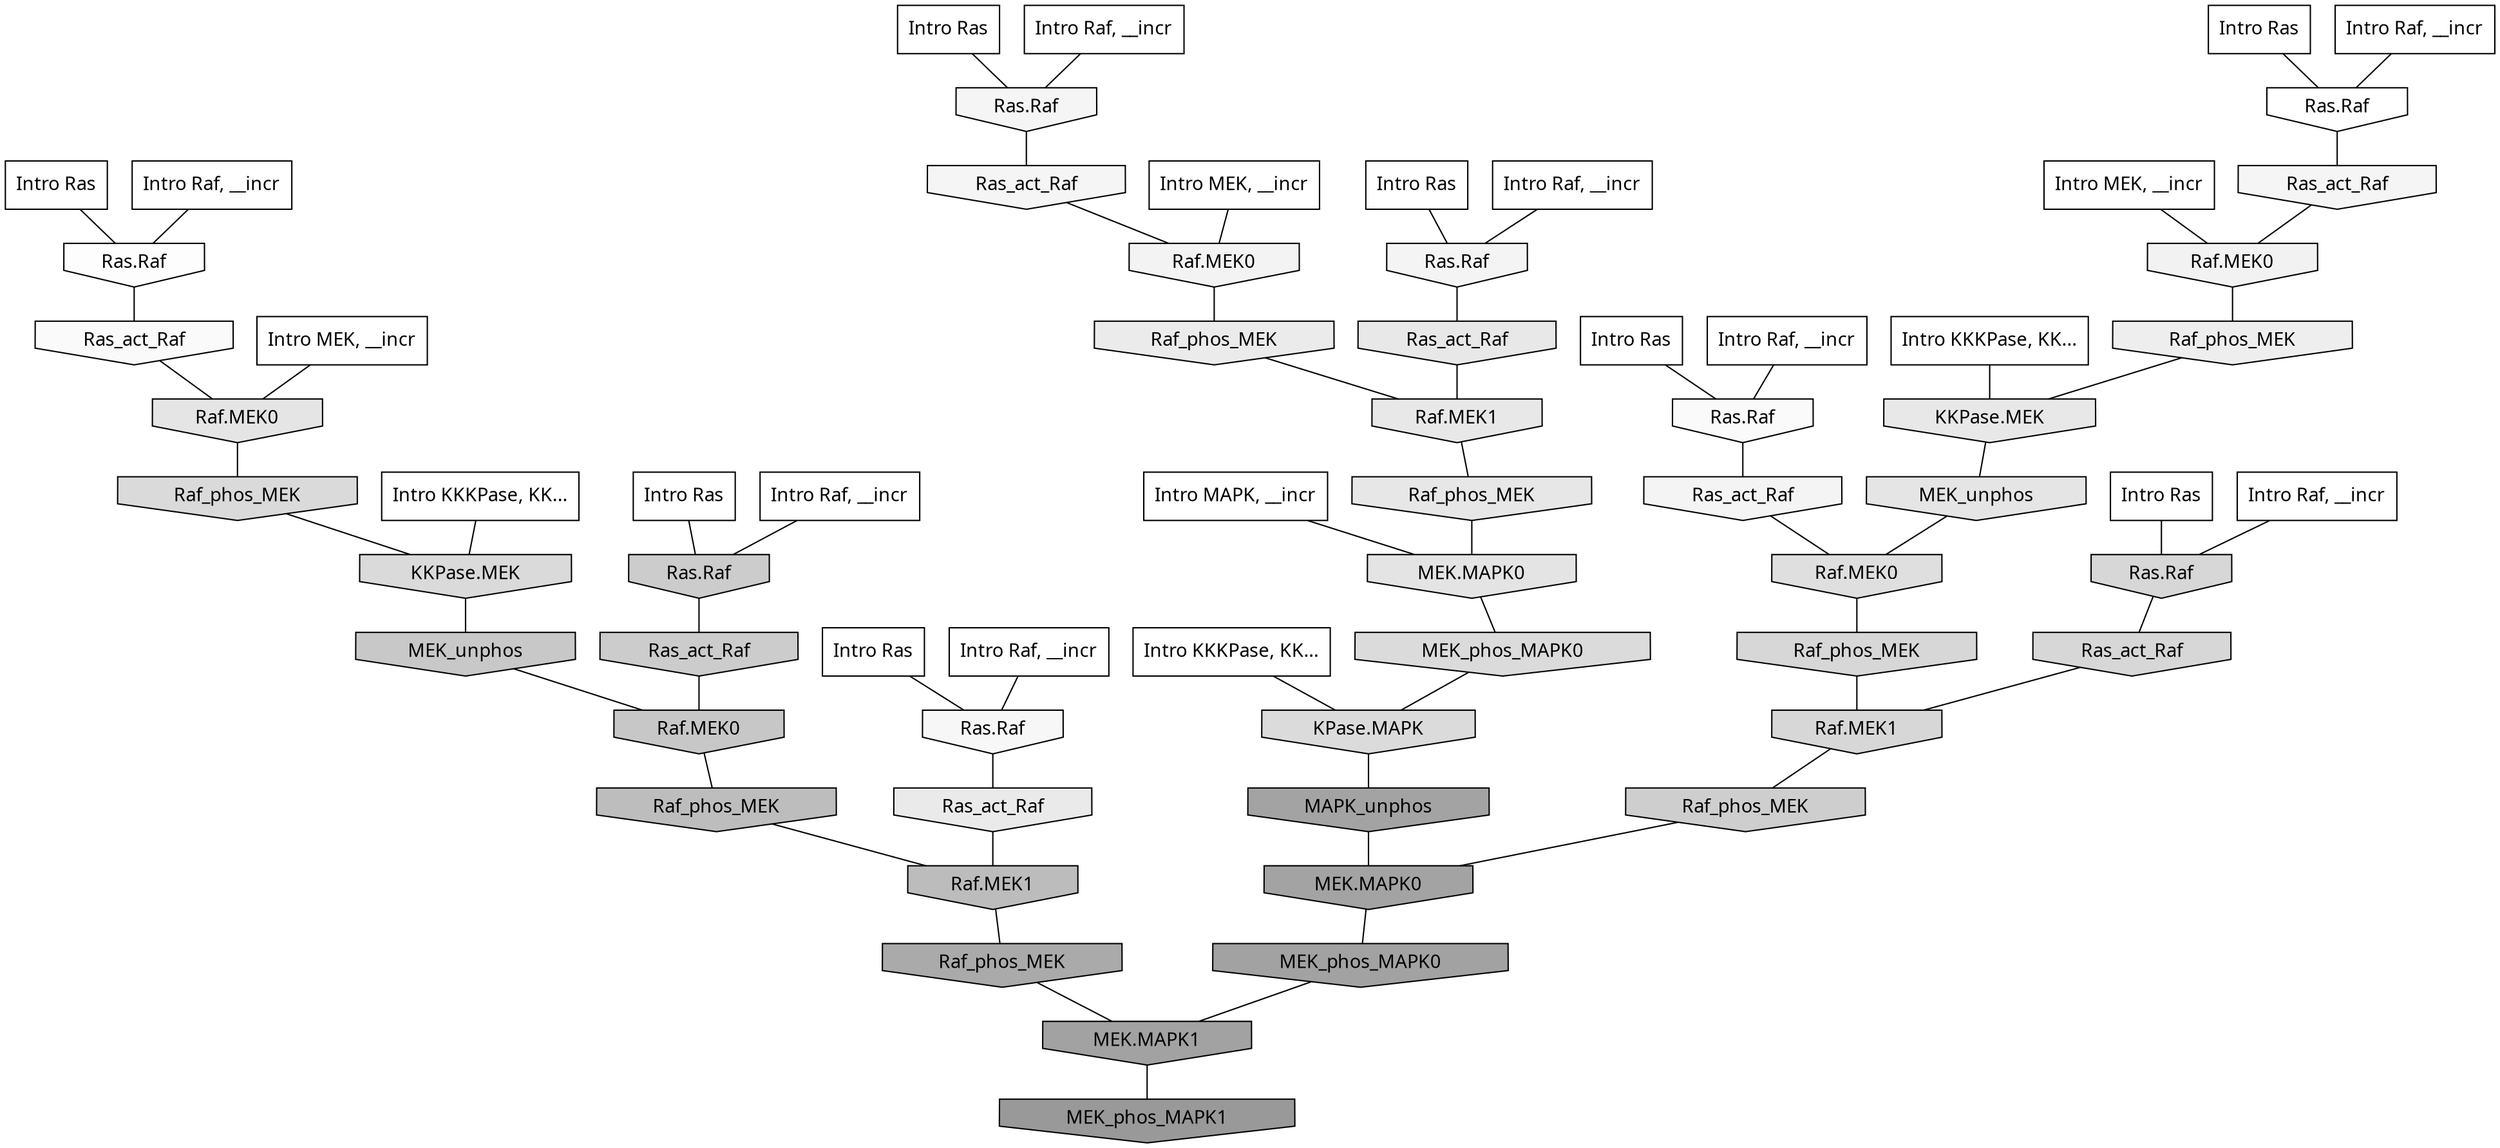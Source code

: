 digraph G{
  rankdir="TB";
  ranksep=0.30;
  node [fontname="CMU Serif"];
  edge [fontname="CMU Serif"];
  
  3 [label="Intro Ras", shape=rectangle, style=filled, fillcolor="0.000 0.000 1.000"]
  
  17 [label="Intro Ras", shape=rectangle, style=filled, fillcolor="0.000 0.000 1.000"]
  
  27 [label="Intro Ras", shape=rectangle, style=filled, fillcolor="0.000 0.000 1.000"]
  
  32 [label="Intro Ras", shape=rectangle, style=filled, fillcolor="0.000 0.000 1.000"]
  
  53 [label="Intro Ras", shape=rectangle, style=filled, fillcolor="0.000 0.000 1.000"]
  
  64 [label="Intro Ras", shape=rectangle, style=filled, fillcolor="0.000 0.000 1.000"]
  
  68 [label="Intro Ras", shape=rectangle, style=filled, fillcolor="0.000 0.000 1.000"]
  
  79 [label="Intro Ras", shape=rectangle, style=filled, fillcolor="0.000 0.000 1.000"]
  
  259 [label="Intro Raf, __incr", shape=rectangle, style=filled, fillcolor="0.000 0.000 1.000"]
  
  322 [label="Intro Raf, __incr", shape=rectangle, style=filled, fillcolor="0.000 0.000 1.000"]
  
  460 [label="Intro Raf, __incr", shape=rectangle, style=filled, fillcolor="0.000 0.000 1.000"]
  
  536 [label="Intro Raf, __incr", shape=rectangle, style=filled, fillcolor="0.000 0.000 1.000"]
  
  722 [label="Intro Raf, __incr", shape=rectangle, style=filled, fillcolor="0.000 0.000 1.000"]
  
  838 [label="Intro Raf, __incr", shape=rectangle, style=filled, fillcolor="0.000 0.000 1.000"]
  
  895 [label="Intro Raf, __incr", shape=rectangle, style=filled, fillcolor="0.000 0.000 1.000"]
  
  1060 [label="Intro Raf, __incr", shape=rectangle, style=filled, fillcolor="0.000 0.000 1.000"]
  
  1689 [label="Intro MEK, __incr", shape=rectangle, style=filled, fillcolor="0.000 0.000 1.000"]
  
  1716 [label="Intro MEK, __incr", shape=rectangle, style=filled, fillcolor="0.000 0.000 1.000"]
  
  1902 [label="Intro MEK, __incr", shape=rectangle, style=filled, fillcolor="0.000 0.000 1.000"]
  
  2922 [label="Intro MAPK, __incr", shape=rectangle, style=filled, fillcolor="0.000 0.000 1.000"]
  
  3119 [label="Intro KKKPase, KK...", shape=rectangle, style=filled, fillcolor="0.000 0.000 1.000"]
  
  3160 [label="Intro KKKPase, KK...", shape=rectangle, style=filled, fillcolor="0.000 0.000 1.000"]
  
  3182 [label="Intro KKKPase, KK...", shape=rectangle, style=filled, fillcolor="0.000 0.000 1.000"]
  
  3214 [label="Ras.Raf", shape=invhouse, style=filled, fillcolor="0.000 0.000 1.000"]
  
  3398 [label="Ras.Raf", shape=invhouse, style=filled, fillcolor="0.000 0.000 0.992"]
  
  3516 [label="Ras_act_Raf", shape=invhouse, style=filled, fillcolor="0.000 0.000 0.980"]
  
  3571 [label="Ras.Raf", shape=invhouse, style=filled, fillcolor="0.000 0.000 0.977"]
  
  3717 [label="Ras.Raf", shape=invhouse, style=filled, fillcolor="0.000 0.000 0.968"]
  
  3946 [label="Ras.Raf", shape=invhouse, style=filled, fillcolor="0.000 0.000 0.958"]
  
  3968 [label="Ras_act_Raf", shape=invhouse, style=filled, fillcolor="0.000 0.000 0.958"]
  
  3976 [label="Ras_act_Raf", shape=invhouse, style=filled, fillcolor="0.000 0.000 0.958"]
  
  4002 [label="Ras.Raf", shape=invhouse, style=filled, fillcolor="0.000 0.000 0.957"]
  
  4028 [label="Ras_act_Raf", shape=invhouse, style=filled, fillcolor="0.000 0.000 0.956"]
  
  4091 [label="Raf.MEK0", shape=invhouse, style=filled, fillcolor="0.000 0.000 0.953"]
  
  4190 [label="Raf.MEK0", shape=invhouse, style=filled, fillcolor="0.000 0.000 0.949"]
  
  4701 [label="Raf_phos_MEK", shape=invhouse, style=filled, fillcolor="0.000 0.000 0.930"]
  
  4956 [label="Raf_phos_MEK", shape=invhouse, style=filled, fillcolor="0.000 0.000 0.921"]
  
  5109 [label="Ras_act_Raf", shape=invhouse, style=filled, fillcolor="0.000 0.000 0.915"]
  
  5331 [label="Ras_act_Raf", shape=invhouse, style=filled, fillcolor="0.000 0.000 0.908"]
  
  5337 [label="Raf.MEK1", shape=invhouse, style=filled, fillcolor="0.000 0.000 0.908"]
  
  5384 [label="KKPase.MEK", shape=invhouse, style=filled, fillcolor="0.000 0.000 0.907"]
  
  5464 [label="Raf_phos_MEK", shape=invhouse, style=filled, fillcolor="0.000 0.000 0.904"]
  
  5600 [label="MEK_unphos", shape=invhouse, style=filled, fillcolor="0.000 0.000 0.898"]
  
  5615 [label="Raf.MEK0", shape=invhouse, style=filled, fillcolor="0.000 0.000 0.898"]
  
  5731 [label="MEK.MAPK0", shape=invhouse, style=filled, fillcolor="0.000 0.000 0.894"]
  
  6553 [label="Raf.MEK0", shape=invhouse, style=filled, fillcolor="0.000 0.000 0.872"]
  
  7350 [label="MEK_phos_MAPK0", shape=invhouse, style=filled, fillcolor="0.000 0.000 0.856"]
  
  7355 [label="KPase.MAPK", shape=invhouse, style=filled, fillcolor="0.000 0.000 0.856"]
  
  7468 [label="Raf_phos_MEK", shape=invhouse, style=filled, fillcolor="0.000 0.000 0.854"]
  
  7501 [label="KKPase.MEK", shape=invhouse, style=filled, fillcolor="0.000 0.000 0.853"]
  
  8087 [label="Ras.Raf", shape=invhouse, style=filled, fillcolor="0.000 0.000 0.843"]
  
  8112 [label="Raf_phos_MEK", shape=invhouse, style=filled, fillcolor="0.000 0.000 0.842"]
  
  8189 [label="Ras_act_Raf", shape=invhouse, style=filled, fillcolor="0.000 0.000 0.841"]
  
  8193 [label="Raf.MEK1", shape=invhouse, style=filled, fillcolor="0.000 0.000 0.841"]
  
  10699 [label="Raf_phos_MEK", shape=invhouse, style=filled, fillcolor="0.000 0.000 0.805"]
  
  11143 [label="Ras.Raf", shape=invhouse, style=filled, fillcolor="0.000 0.000 0.800"]
  
  11203 [label="Ras_act_Raf", shape=invhouse, style=filled, fillcolor="0.000 0.000 0.799"]
  
  12610 [label="MEK_unphos", shape=invhouse, style=filled, fillcolor="0.000 0.000 0.785"]
  
  13343 [label="Raf.MEK0", shape=invhouse, style=filled, fillcolor="0.000 0.000 0.778"]
  
  16965 [label="Raf_phos_MEK", shape=invhouse, style=filled, fillcolor="0.000 0.000 0.740"]
  
  17245 [label="Raf.MEK1", shape=invhouse, style=filled, fillcolor="0.000 0.000 0.736"]
  
  19963 [label="Raf_phos_MEK", shape=invhouse, style=filled, fillcolor="0.000 0.000 0.666"]
  
  20755 [label="MAPK_unphos", shape=invhouse, style=filled, fillcolor="0.000 0.000 0.639"]
  
  20756 [label="MEK.MAPK0", shape=invhouse, style=filled, fillcolor="0.000 0.000 0.639"]
  
  20921 [label="MEK_phos_MAPK0", shape=invhouse, style=filled, fillcolor="0.000 0.000 0.633"]
  
  20922 [label="MEK.MAPK1", shape=invhouse, style=filled, fillcolor="0.000 0.000 0.633"]
  
  21731 [label="MEK_phos_MAPK1", shape=invhouse, style=filled, fillcolor="0.000 0.000 0.600"]
  
  
  20922 -> 21731 [dir=none, color="0.000 0.000 0.000"] 
  20921 -> 20922 [dir=none, color="0.000 0.000 0.000"] 
  20756 -> 20921 [dir=none, color="0.000 0.000 0.000"] 
  20755 -> 20756 [dir=none, color="0.000 0.000 0.000"] 
  19963 -> 20922 [dir=none, color="0.000 0.000 0.000"] 
  17245 -> 19963 [dir=none, color="0.000 0.000 0.000"] 
  16965 -> 17245 [dir=none, color="0.000 0.000 0.000"] 
  13343 -> 16965 [dir=none, color="0.000 0.000 0.000"] 
  12610 -> 13343 [dir=none, color="0.000 0.000 0.000"] 
  11203 -> 13343 [dir=none, color="0.000 0.000 0.000"] 
  11143 -> 11203 [dir=none, color="0.000 0.000 0.000"] 
  10699 -> 20756 [dir=none, color="0.000 0.000 0.000"] 
  8193 -> 10699 [dir=none, color="0.000 0.000 0.000"] 
  8189 -> 8193 [dir=none, color="0.000 0.000 0.000"] 
  8112 -> 8193 [dir=none, color="0.000 0.000 0.000"] 
  8087 -> 8189 [dir=none, color="0.000 0.000 0.000"] 
  7501 -> 12610 [dir=none, color="0.000 0.000 0.000"] 
  7468 -> 7501 [dir=none, color="0.000 0.000 0.000"] 
  7355 -> 20755 [dir=none, color="0.000 0.000 0.000"] 
  7350 -> 7355 [dir=none, color="0.000 0.000 0.000"] 
  6553 -> 8112 [dir=none, color="0.000 0.000 0.000"] 
  5731 -> 7350 [dir=none, color="0.000 0.000 0.000"] 
  5615 -> 7468 [dir=none, color="0.000 0.000 0.000"] 
  5600 -> 6553 [dir=none, color="0.000 0.000 0.000"] 
  5464 -> 5731 [dir=none, color="0.000 0.000 0.000"] 
  5384 -> 5600 [dir=none, color="0.000 0.000 0.000"] 
  5337 -> 5464 [dir=none, color="0.000 0.000 0.000"] 
  5331 -> 5337 [dir=none, color="0.000 0.000 0.000"] 
  5109 -> 17245 [dir=none, color="0.000 0.000 0.000"] 
  4956 -> 5337 [dir=none, color="0.000 0.000 0.000"] 
  4701 -> 5384 [dir=none, color="0.000 0.000 0.000"] 
  4190 -> 4701 [dir=none, color="0.000 0.000 0.000"] 
  4091 -> 4956 [dir=none, color="0.000 0.000 0.000"] 
  4028 -> 6553 [dir=none, color="0.000 0.000 0.000"] 
  4002 -> 5331 [dir=none, color="0.000 0.000 0.000"] 
  3976 -> 4091 [dir=none, color="0.000 0.000 0.000"] 
  3968 -> 4190 [dir=none, color="0.000 0.000 0.000"] 
  3946 -> 3976 [dir=none, color="0.000 0.000 0.000"] 
  3717 -> 5109 [dir=none, color="0.000 0.000 0.000"] 
  3571 -> 4028 [dir=none, color="0.000 0.000 0.000"] 
  3516 -> 5615 [dir=none, color="0.000 0.000 0.000"] 
  3398 -> 3516 [dir=none, color="0.000 0.000 0.000"] 
  3214 -> 3968 [dir=none, color="0.000 0.000 0.000"] 
  3182 -> 5384 [dir=none, color="0.000 0.000 0.000"] 
  3160 -> 7355 [dir=none, color="0.000 0.000 0.000"] 
  3119 -> 7501 [dir=none, color="0.000 0.000 0.000"] 
  2922 -> 5731 [dir=none, color="0.000 0.000 0.000"] 
  1902 -> 5615 [dir=none, color="0.000 0.000 0.000"] 
  1716 -> 4190 [dir=none, color="0.000 0.000 0.000"] 
  1689 -> 4091 [dir=none, color="0.000 0.000 0.000"] 
  1060 -> 8087 [dir=none, color="0.000 0.000 0.000"] 
  895 -> 3717 [dir=none, color="0.000 0.000 0.000"] 
  838 -> 3571 [dir=none, color="0.000 0.000 0.000"] 
  722 -> 3946 [dir=none, color="0.000 0.000 0.000"] 
  536 -> 11143 [dir=none, color="0.000 0.000 0.000"] 
  460 -> 3398 [dir=none, color="0.000 0.000 0.000"] 
  322 -> 4002 [dir=none, color="0.000 0.000 0.000"] 
  259 -> 3214 [dir=none, color="0.000 0.000 0.000"] 
  79 -> 11143 [dir=none, color="0.000 0.000 0.000"] 
  68 -> 4002 [dir=none, color="0.000 0.000 0.000"] 
  64 -> 3571 [dir=none, color="0.000 0.000 0.000"] 
  53 -> 3214 [dir=none, color="0.000 0.000 0.000"] 
  32 -> 3398 [dir=none, color="0.000 0.000 0.000"] 
  27 -> 3717 [dir=none, color="0.000 0.000 0.000"] 
  17 -> 8087 [dir=none, color="0.000 0.000 0.000"] 
  3 -> 3946 [dir=none, color="0.000 0.000 0.000"] 
  
  }
